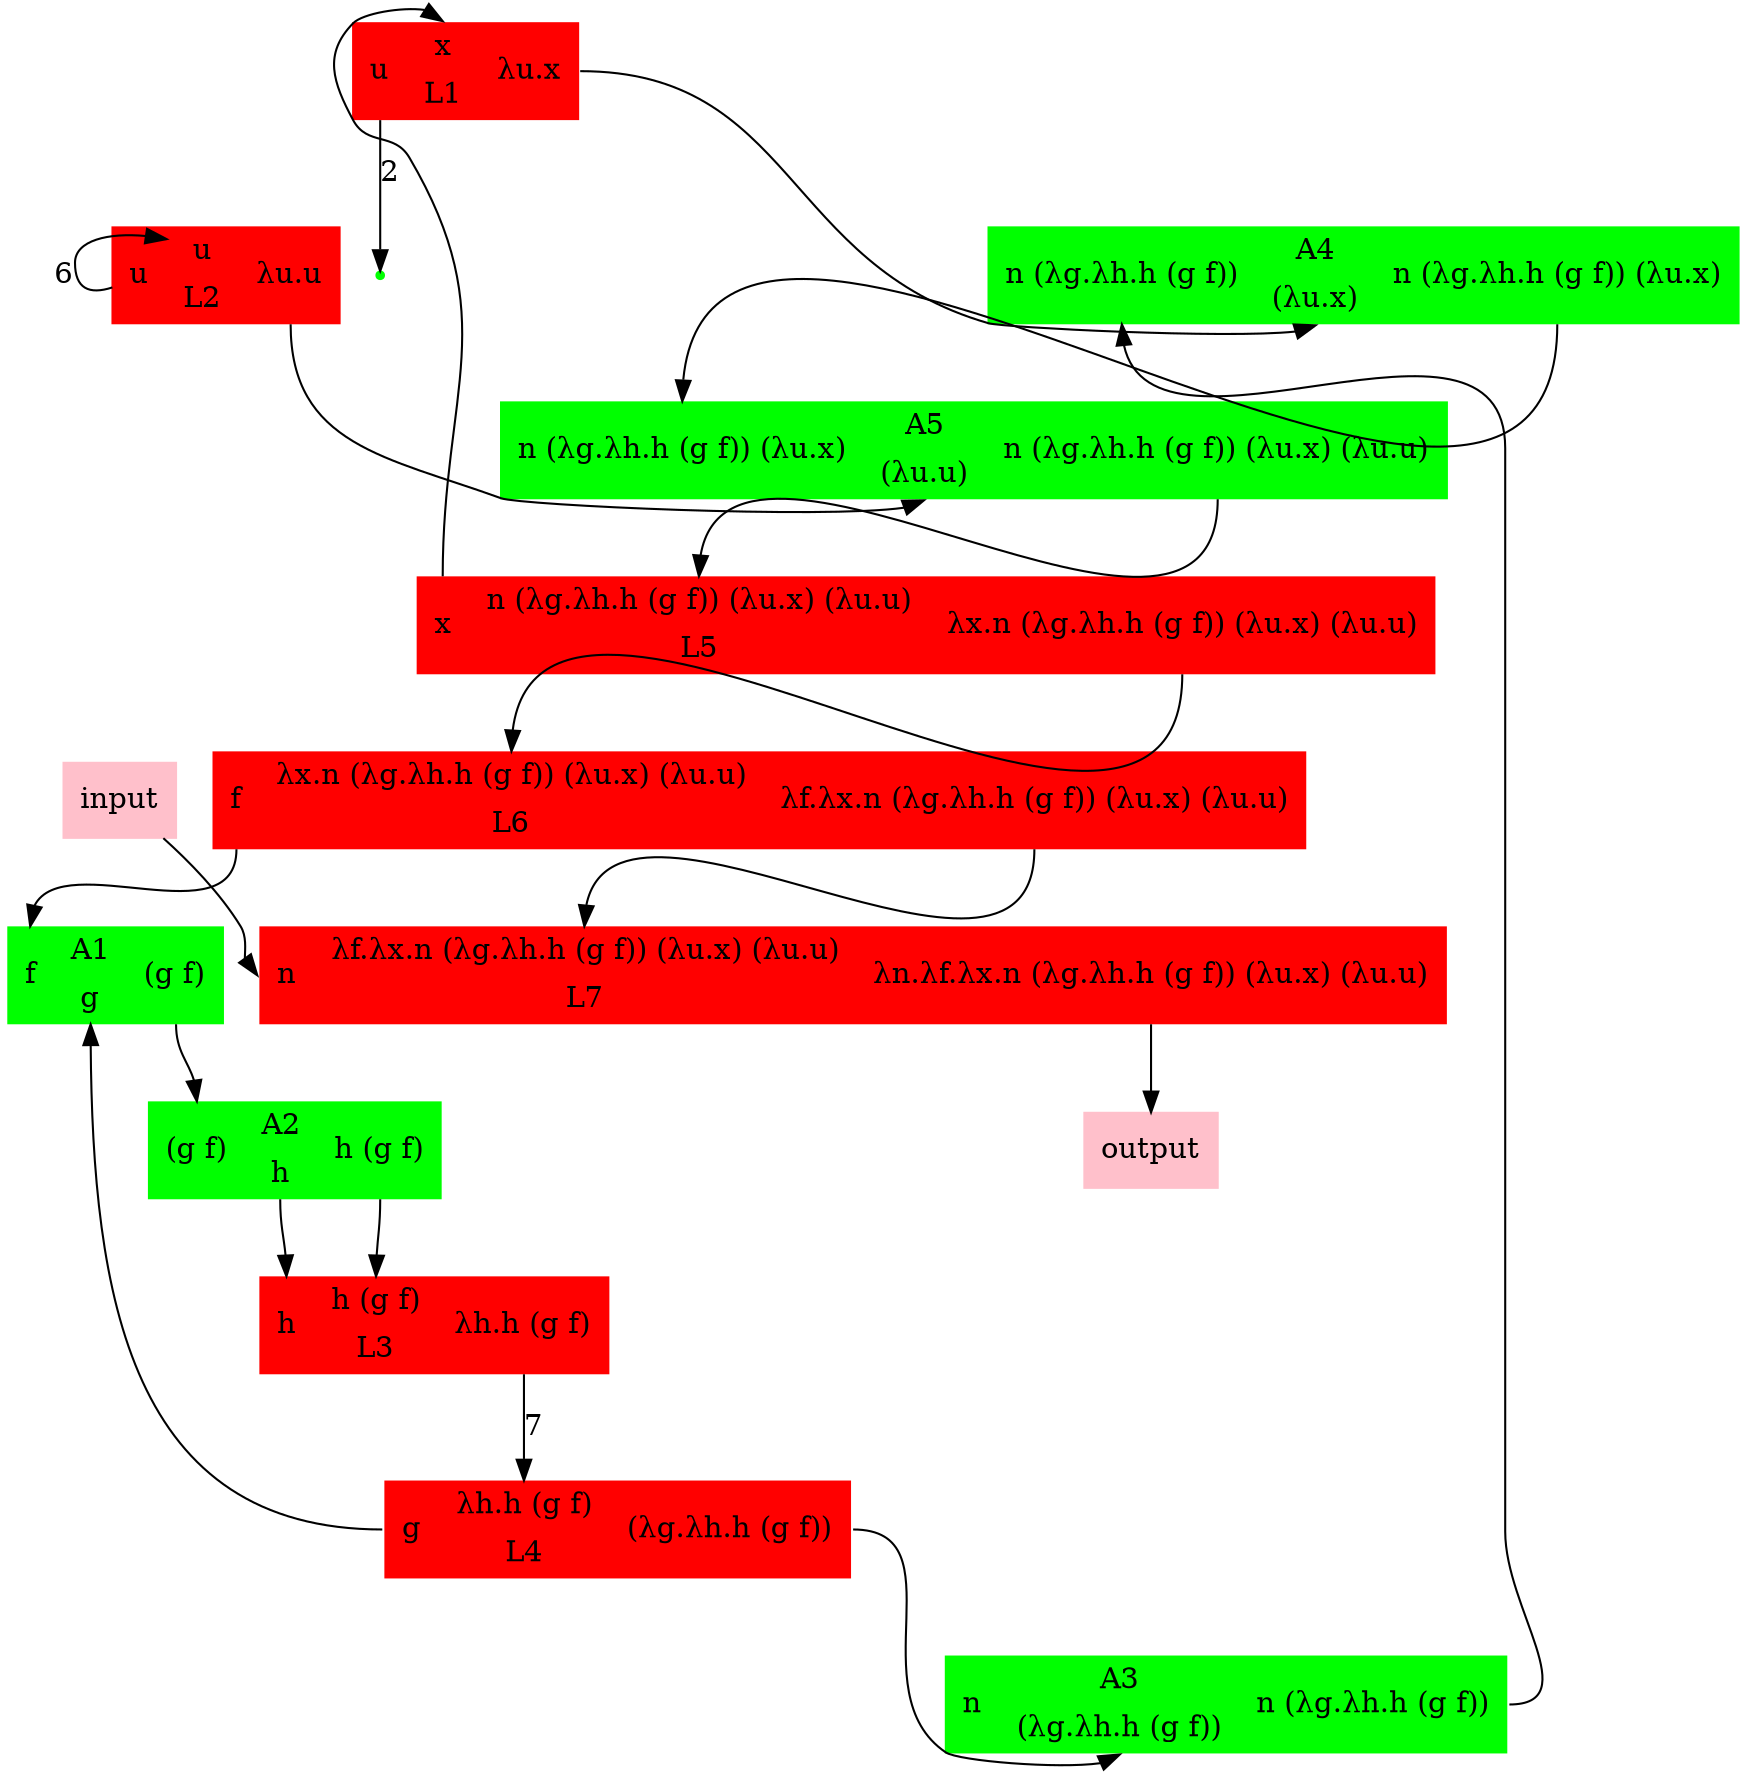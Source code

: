 // published at https://gist.github.com/shadiakiki1986/e215afed6308dad4036b33cef4c513ce

digraph G {
  rankdir = TB;

  // defaults for L
  node [shape=record, color=red, style=filled]; 
  L1 [label="<lo> u |{<mi> x|L1} | <ro> λu.x"];
  L2 [label="<lo> u |{<mi> u|L2} | <ro> λu.u"];
  L3 [label="<lo> h |{<mi> h (g f)|L3} | <ro> λh.h (g f)"];
  L4 [label="<lo> g |{<mi> λh.h (g f)|L4} | <ro> (λg.λh.h (g f))"];
  L5 [label="<lo> x |{<mi> n (λg.λh.h (g f)) (λu.x) (λu.u)|L5} | <ro> λx.n (λg.λh.h (g f)) (λu.x) (λu.u)"];
  L6 [label="<lo> f |{<mi> λx.n (λg.λh.h (g f)) (λu.x) (λu.u)|L6} | <ro> λf.λx.n (λg.λh.h (g f)) (λu.x) (λu.u)"];
  L7 [label="<lo> n |{<mi> λf.λx.n (λg.λh.h (g f)) (λu.x) (λu.u)|L7} | <ro> λn.λf.λx.n (λg.λh.h (g f)) (λu.x) (λu.u)"];

  // defaults for A
  node [shape=record, color=green, style=filled]; 
  A1 [label="<li> f |{A1|<mo> g} | <ri> (g f)"];
  A2 [label="<li> (g f) |{A2|<mo> h} | <ri> h (g f)"];
  A3 [label="<li> n |{A3|<mo> (λg.λh.h (g f))} | <ri> n (λg.λh.h (g f))"];
  A4 [label="<li> n (λg.λh.h (g f)) |{A4|<mo> (λu.x)} | <ri> n (λg.λh.h (g f)) (λu.x)"];
  A5 [label="<li> n (λg.λh.h (g f)) (λu.x) |{A5|<mo> (λu.u)} | <ri> n (λg.λh.h (g f)) (λu.x) (λu.u)"];

  // other
  T [ shape=point ]
  output [ style=filled, color=pink ]
  input [ style=filled, color=pink ]


  // aesthetics
//  {rank=same; L1 A5}
//  {rank=same; L2 L5}


  // build edges
  L1:lo -> T [ label=2 ]
  L2:lo -> L2:mi [ label=6 ]
  A2:ri -> L3:mi
  L3:ro -> L4:mi [ label=7 ]
  L4:ro -> A3:mo
  A3:ri -> A4:li
  L1:ro -> A4:mo
  L2:ro -> A5:mo
  A4:ri -> A5:li
  A5:ri -> L5:mi
  L5:ro -> L6:mi
  L6:ro -> L7:mi

  A1:ri -> A2:li
  A2:mo -> L3:lo

  L5:lo -> L1:mi
  L6:lo -> A1:li
  L4:lo -> A1:mo

  L7:ro -> output
  input -> L7:lo
}


// https://en.wikipedia.org/wiki/Lambda_calculus
// PRED := λn.λf.λx.n (λg.λh.h (g f)) (λu.x) (λu.u)

